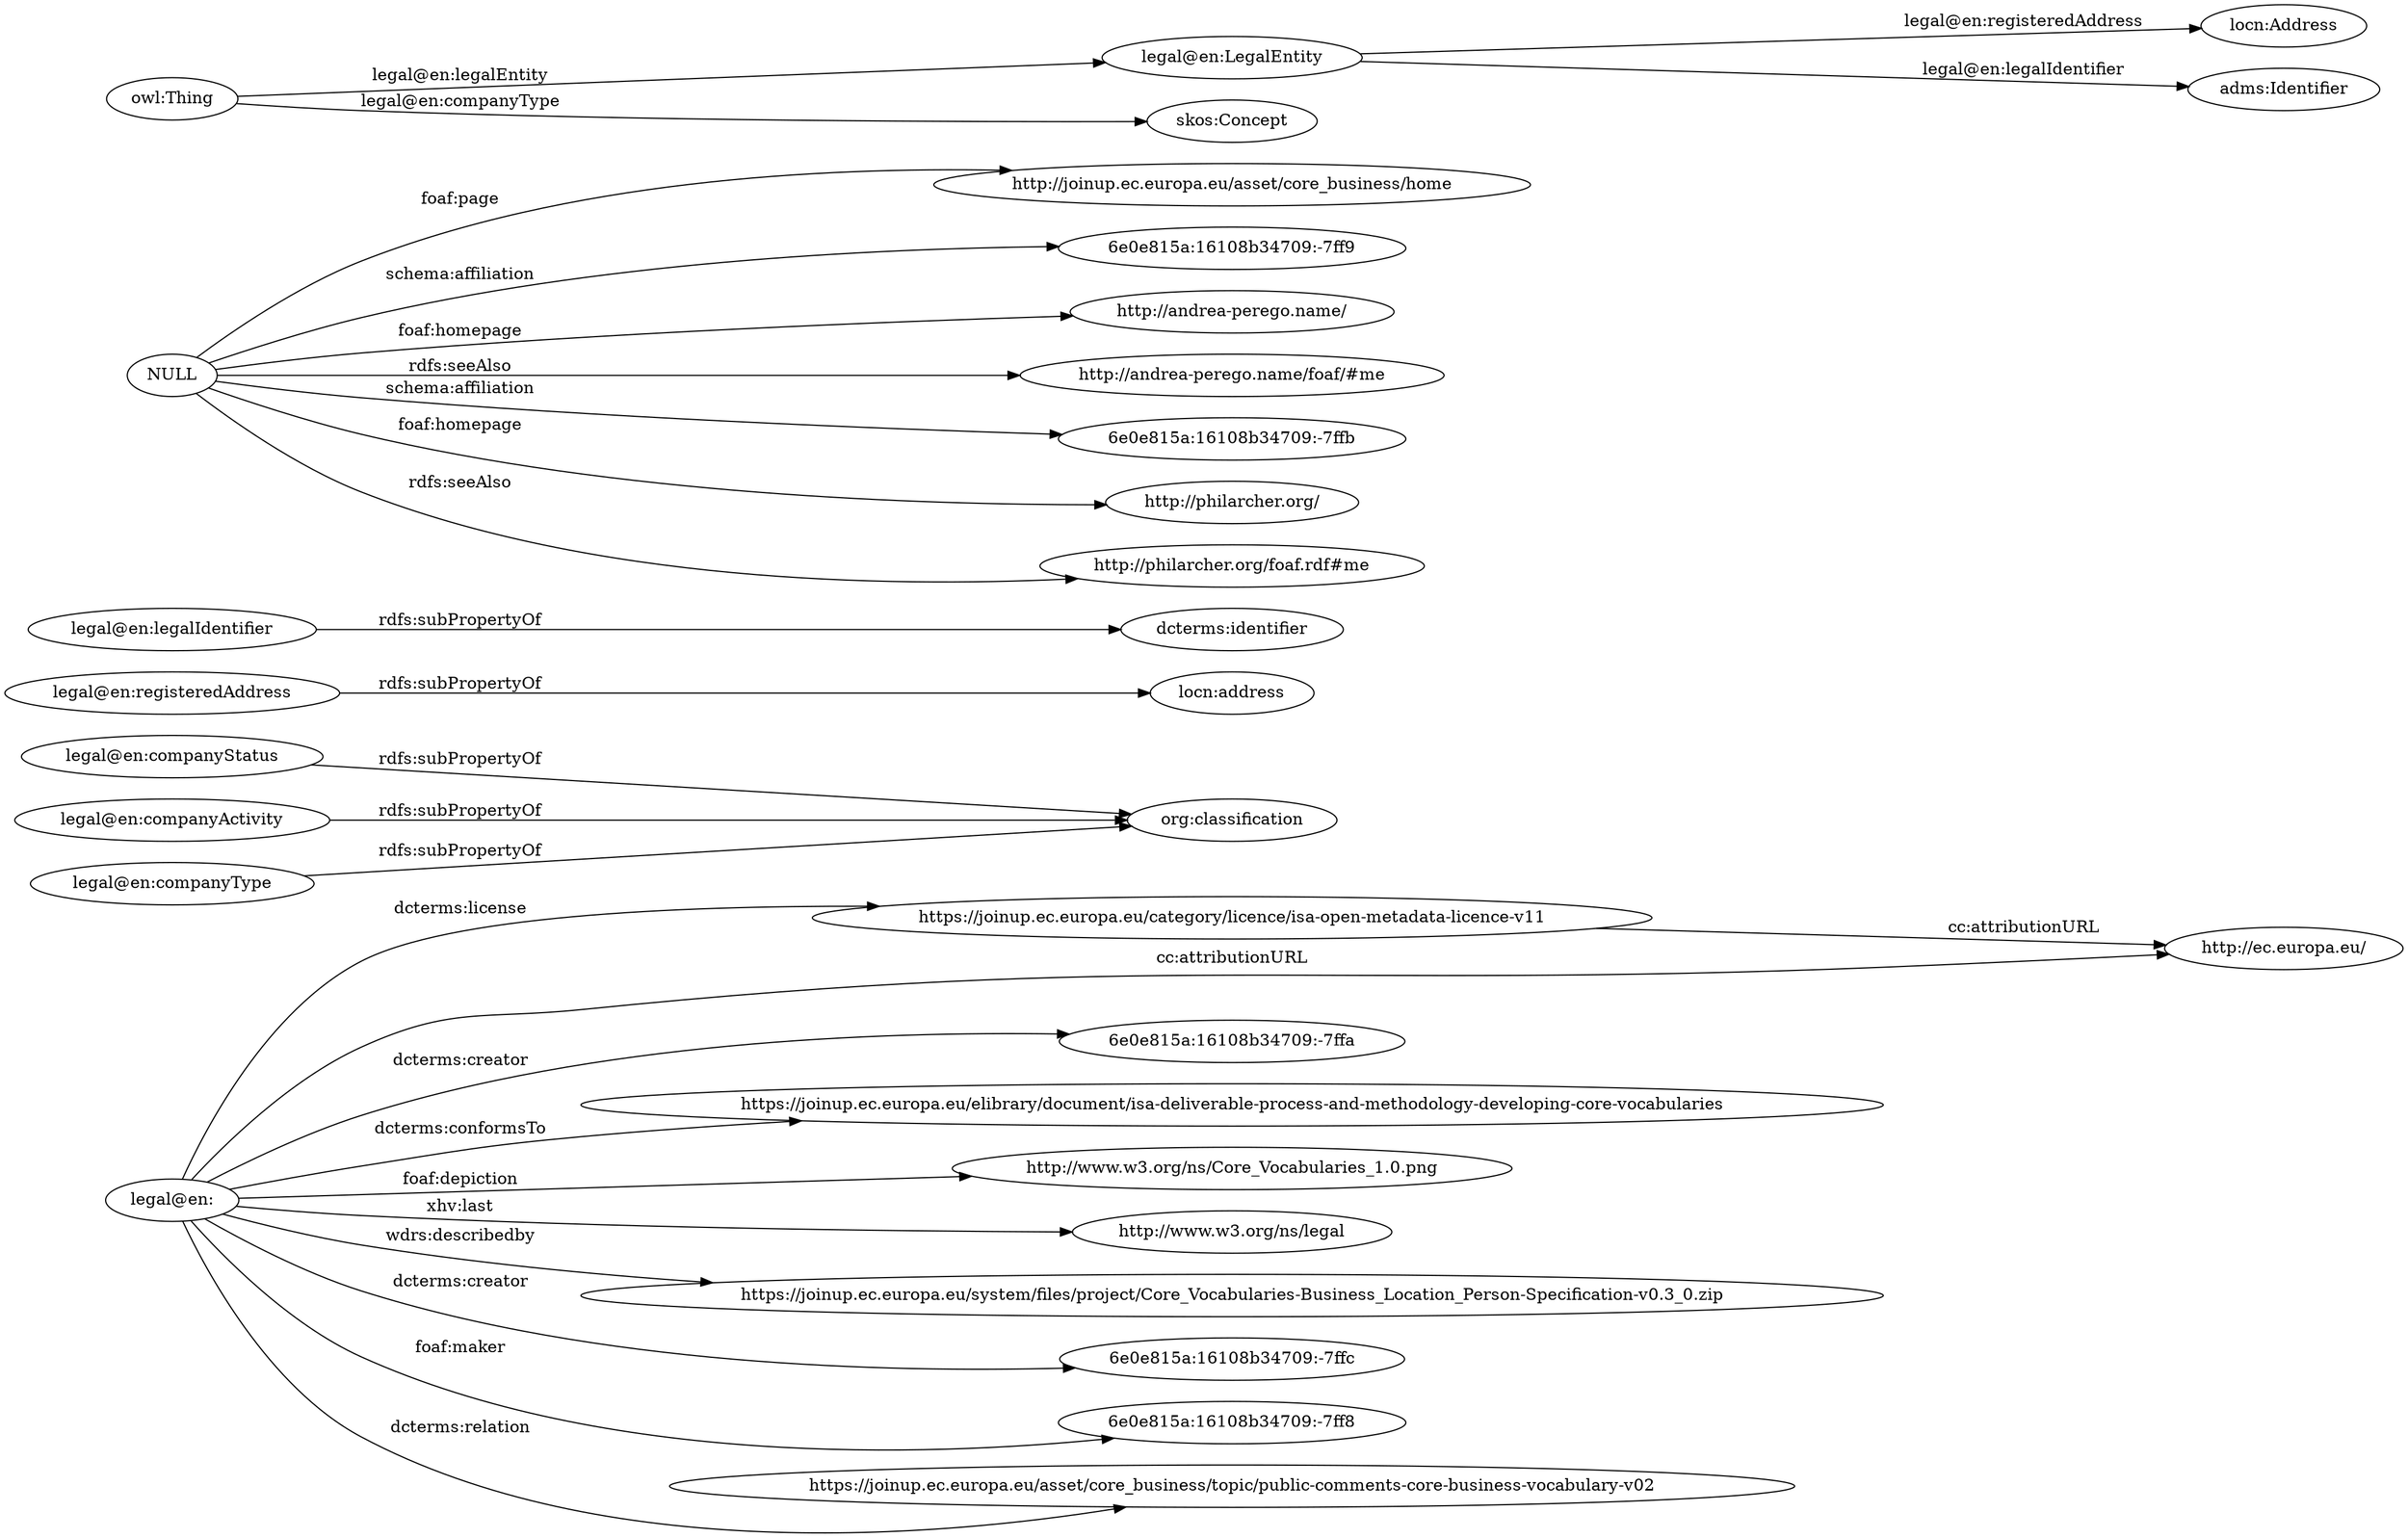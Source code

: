 digraph ar2dtool_diagram { 
rankdir=LR;
size="1501"
	"https://joinup.ec.europa.eu/category/licence/isa-open-metadata-licence-v11" -> "http://ec.europa.eu/" [ label = "cc:attributionURL" ];
	"legal@en:" -> "6e0e815a:16108b34709:-7ffa" [ label = "dcterms:creator" ];
	"legal@en:" -> "https://joinup.ec.europa.eu/elibrary/document/isa-deliverable-process-and-methodology-developing-core-vocabularies" [ label = "dcterms:conformsTo" ];
	"legal@en:" -> "http://www.w3.org/ns/Core_Vocabularies_1.0.png" [ label = "foaf:depiction" ];
	"legal@en:" -> "http://www.w3.org/ns/legal" [ label = "xhv:last" ];
	"legal@en:" -> "https://joinup.ec.europa.eu/system/files/project/Core_Vocabularies-Business_Location_Person-Specification-v0.3_0.zip" [ label = "wdrs:describedby" ];
	"legal@en:" -> "6e0e815a:16108b34709:-7ffc" [ label = "dcterms:creator" ];
	"legal@en:" -> "6e0e815a:16108b34709:-7ff8" [ label = "foaf:maker" ];
	"legal@en:" -> "https://joinup.ec.europa.eu/asset/core_business/topic/public-comments-core-business-vocabulary-v02" [ label = "dcterms:relation" ];
	"legal@en:" -> "https://joinup.ec.europa.eu/category/licence/isa-open-metadata-licence-v11" [ label = "dcterms:license" ];
	"legal@en:" -> "http://ec.europa.eu/" [ label = "cc:attributionURL" ];
	"legal@en:companyStatus" -> "org:classification" [ label = "rdfs:subPropertyOf" ];
	"legal@en:companyActivity" -> "org:classification" [ label = "rdfs:subPropertyOf" ];
	"legal@en:registeredAddress" -> "locn:address" [ label = "rdfs:subPropertyOf" ];
	"legal@en:companyType" -> "org:classification" [ label = "rdfs:subPropertyOf" ];
	"legal@en:legalIdentifier" -> "dcterms:identifier" [ label = "rdfs:subPropertyOf" ];
	"NULL" -> "http://joinup.ec.europa.eu/asset/core_business/home" [ label = "foaf:page" ];
	"NULL" -> "6e0e815a:16108b34709:-7ff9" [ label = "schema:affiliation" ];
	"NULL" -> "http://andrea-perego.name/" [ label = "foaf:homepage" ];
	"NULL" -> "http://andrea-perego.name/foaf/#me" [ label = "rdfs:seeAlso" ];
	"NULL" -> "6e0e815a:16108b34709:-7ffb" [ label = "schema:affiliation" ];
	"NULL" -> "http://philarcher.org/" [ label = "foaf:homepage" ];
	"NULL" -> "http://philarcher.org/foaf.rdf#me" [ label = "rdfs:seeAlso" ];
	"legal@en:LegalEntity" -> "locn:Address" [ label = "legal@en:registeredAddress" ];
	"owl:Thing" -> "skos:Concept" [ label = "legal@en:companyType" ];
	"legal@en:LegalEntity" -> "adms:Identifier" [ label = "legal@en:legalIdentifier" ];
	"owl:Thing" -> "legal@en:LegalEntity" [ label = "legal@en:legalEntity" ];

}
